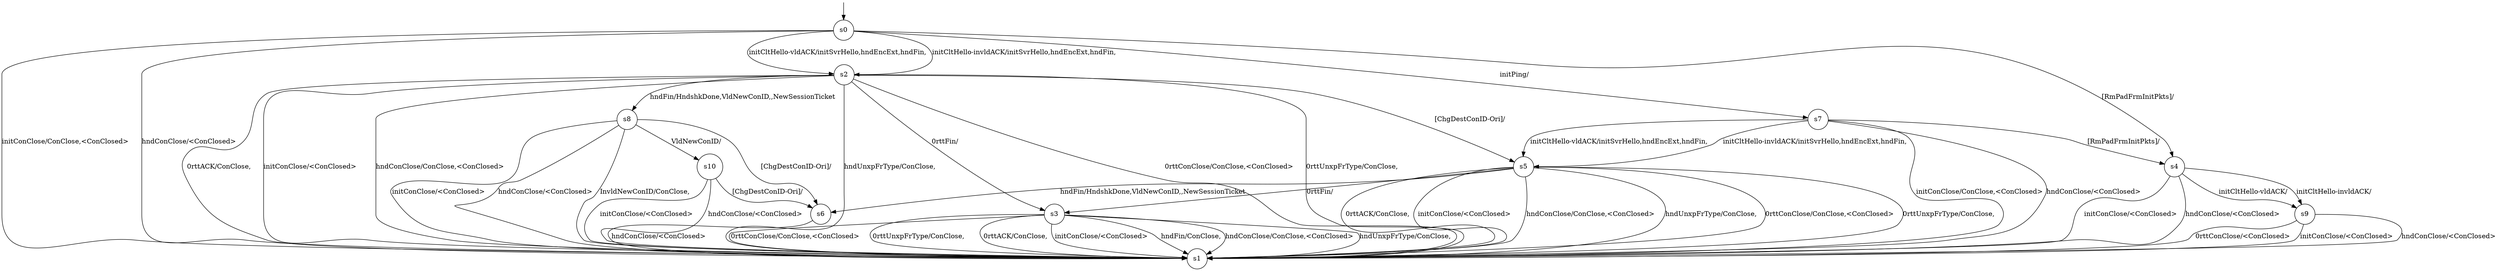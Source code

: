 digraph g {

s0 [shape="circle" label="s0"];
s1 [shape="circle" label="s1"];
s2 [shape="circle" label="s2"];
s3 [shape="circle" label="s3"];
s4 [shape="circle" label="s4"];
s5 [shape="circle" label="s5"];
s6 [shape="circle" label="s6"];
s7 [shape="circle" label="s7"];
s8 [shape="circle" label="s8"];
s9 [shape="circle" label="s9"];
s10 [shape="circle" label="s10"];
s0 -> s7 [label="initPing/ "];
s0 -> s1 [label="initConClose/ConClose,<ConClosed> "];
s0 -> s2 [label="initCltHello-vldACK/initSvrHello,hndEncExt,hndFin, "];
s0 -> s2 [label="initCltHello-invldACK/initSvrHello,hndEncExt,hndFin, "];
s0 -> s1 [label="hndConClose/<ConClosed> "];
s0 -> s4 [label="[RmPadFrmInitPkts]/ "];
s2 -> s1 [label="initConClose/<ConClosed> "];
s2 -> s8 [label="hndFin/HndshkDone,VldNewConID,,NewSessionTicket "];
s2 -> s1 [label="hndConClose/ConClose,<ConClosed> "];
s2 -> s1 [label="hndUnxpFrType/ConClose, "];
s2 -> s1 [label="0rttConClose/ConClose,<ConClosed> "];
s2 -> s3 [label="0rttFin/ "];
s2 -> s1 [label="0rttUnxpFrType/ConClose, "];
s2 -> s1 [label="0rttACK/ConClose, "];
s2 -> s5 [label="[ChgDestConID-Ori]/ "];
s3 -> s1 [label="initConClose/<ConClosed> "];
s3 -> s1 [label="hndFin/ConClose, "];
s3 -> s1 [label="hndConClose/ConClose,<ConClosed> "];
s3 -> s1 [label="hndUnxpFrType/ConClose, "];
s3 -> s1 [label="0rttConClose/ConClose,<ConClosed> "];
s3 -> s1 [label="0rttUnxpFrType/ConClose, "];
s3 -> s1 [label="0rttACK/ConClose, "];
s4 -> s1 [label="initConClose/<ConClosed> "];
s4 -> s9 [label="initCltHello-vldACK/ "];
s4 -> s9 [label="initCltHello-invldACK/ "];
s4 -> s1 [label="hndConClose/<ConClosed> "];
s5 -> s1 [label="initConClose/<ConClosed> "];
s5 -> s6 [label="hndFin/HndshkDone,VldNewConID,,NewSessionTicket "];
s5 -> s1 [label="hndConClose/ConClose,<ConClosed> "];
s5 -> s1 [label="hndUnxpFrType/ConClose, "];
s5 -> s1 [label="0rttConClose/ConClose,<ConClosed> "];
s5 -> s3 [label="0rttFin/ "];
s5 -> s1 [label="0rttUnxpFrType/ConClose, "];
s5 -> s1 [label="0rttACK/ConClose, "];
s6 -> s1 [label="hndConClose/<ConClosed> "];
s7 -> s1 [label="initConClose/ConClose,<ConClosed> "];
s7 -> s5 [label="initCltHello-vldACK/initSvrHello,hndEncExt,hndFin, "];
s7 -> s5 [label="initCltHello-invldACK/initSvrHello,hndEncExt,hndFin, "];
s7 -> s1 [label="hndConClose/<ConClosed> "];
s7 -> s4 [label="[RmPadFrmInitPkts]/ "];
s8 -> s1 [label="initConClose/<ConClosed> "];
s8 -> s1 [label="hndConClose/<ConClosed> "];
s8 -> s10 [label="VldNewConID/ "];
s8 -> s1 [label="InvldNewConID/ConClose, "];
s8 -> s6 [label="[ChgDestConID-Ori]/ "];
s9 -> s1 [label="initConClose/<ConClosed> "];
s9 -> s1 [label="hndConClose/<ConClosed> "];
s9 -> s1 [label="0rttConClose/<ConClosed> "];
s10 -> s1 [label="initConClose/<ConClosed> "];
s10 -> s1 [label="hndConClose/<ConClosed> "];
s10 -> s6 [label="[ChgDestConID-Ori]/ "];

__start0 [label="" shape="none" width="0" height="0"];
__start0 -> s0;

}
